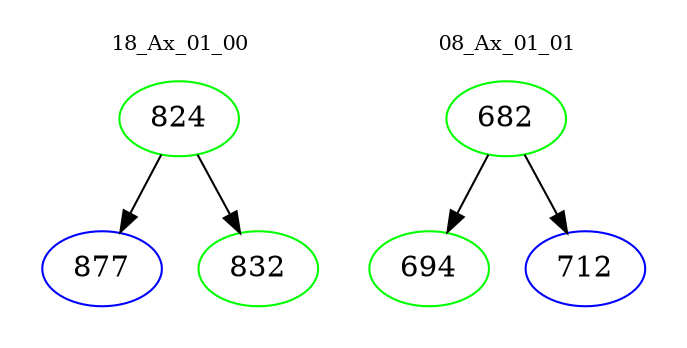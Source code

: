 digraph{
subgraph cluster_0 {
color = white
label = "18_Ax_01_00";
fontsize=10;
T0_824 [label="824", color="green"]
T0_824 -> T0_877 [color="black"]
T0_877 [label="877", color="blue"]
T0_824 -> T0_832 [color="black"]
T0_832 [label="832", color="green"]
}
subgraph cluster_1 {
color = white
label = "08_Ax_01_01";
fontsize=10;
T1_682 [label="682", color="green"]
T1_682 -> T1_694 [color="black"]
T1_694 [label="694", color="green"]
T1_682 -> T1_712 [color="black"]
T1_712 [label="712", color="blue"]
}
}
